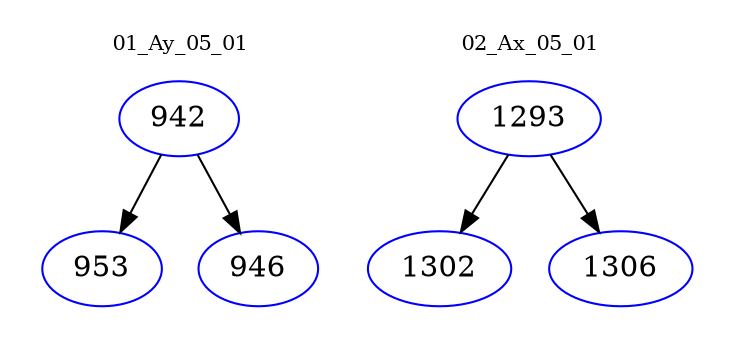 digraph{
subgraph cluster_0 {
color = white
label = "01_Ay_05_01";
fontsize=10;
T0_942 [label="942", color="blue"]
T0_942 -> T0_953 [color="black"]
T0_953 [label="953", color="blue"]
T0_942 -> T0_946 [color="black"]
T0_946 [label="946", color="blue"]
}
subgraph cluster_1 {
color = white
label = "02_Ax_05_01";
fontsize=10;
T1_1293 [label="1293", color="blue"]
T1_1293 -> T1_1302 [color="black"]
T1_1302 [label="1302", color="blue"]
T1_1293 -> T1_1306 [color="black"]
T1_1306 [label="1306", color="blue"]
}
}
